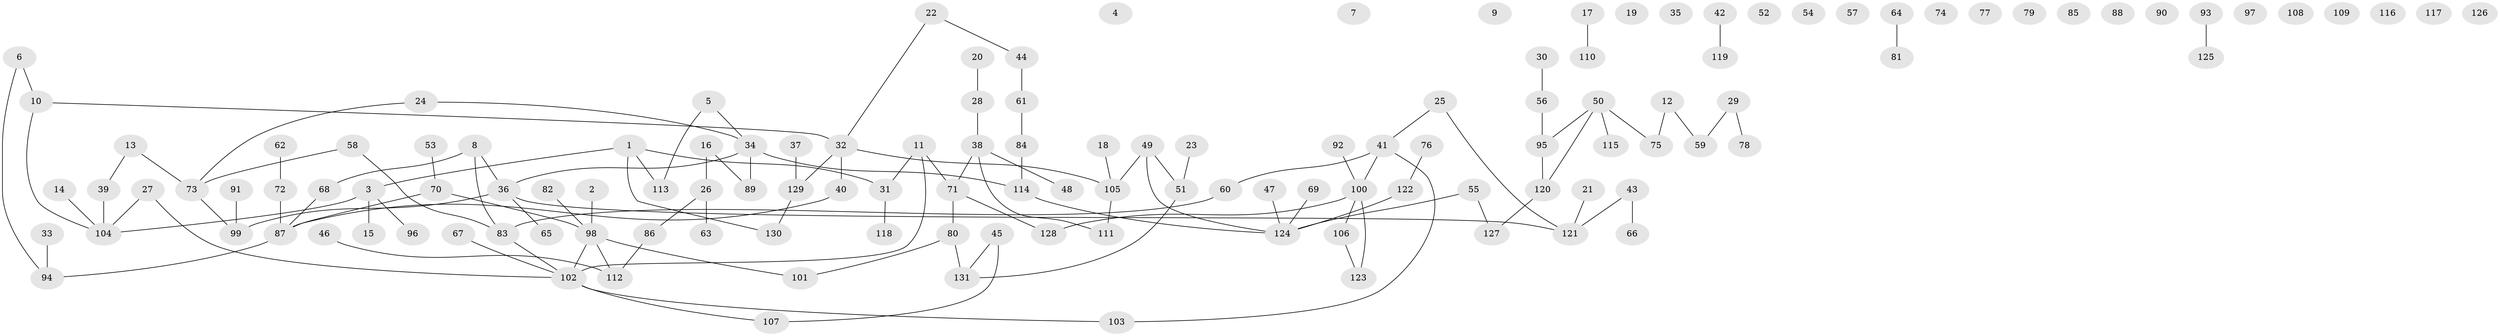 // coarse degree distribution, {0: 0.46153846153846156, 1: 0.3076923076923077, 3: 0.057692307692307696, 4: 0.057692307692307696, 7: 0.057692307692307696, 2: 0.057692307692307696}
// Generated by graph-tools (version 1.1) at 2025/43/03/04/25 21:43:23]
// undirected, 131 vertices, 127 edges
graph export_dot {
graph [start="1"]
  node [color=gray90,style=filled];
  1;
  2;
  3;
  4;
  5;
  6;
  7;
  8;
  9;
  10;
  11;
  12;
  13;
  14;
  15;
  16;
  17;
  18;
  19;
  20;
  21;
  22;
  23;
  24;
  25;
  26;
  27;
  28;
  29;
  30;
  31;
  32;
  33;
  34;
  35;
  36;
  37;
  38;
  39;
  40;
  41;
  42;
  43;
  44;
  45;
  46;
  47;
  48;
  49;
  50;
  51;
  52;
  53;
  54;
  55;
  56;
  57;
  58;
  59;
  60;
  61;
  62;
  63;
  64;
  65;
  66;
  67;
  68;
  69;
  70;
  71;
  72;
  73;
  74;
  75;
  76;
  77;
  78;
  79;
  80;
  81;
  82;
  83;
  84;
  85;
  86;
  87;
  88;
  89;
  90;
  91;
  92;
  93;
  94;
  95;
  96;
  97;
  98;
  99;
  100;
  101;
  102;
  103;
  104;
  105;
  106;
  107;
  108;
  109;
  110;
  111;
  112;
  113;
  114;
  115;
  116;
  117;
  118;
  119;
  120;
  121;
  122;
  123;
  124;
  125;
  126;
  127;
  128;
  129;
  130;
  131;
  1 -- 3;
  1 -- 31;
  1 -- 113;
  1 -- 130;
  2 -- 98;
  3 -- 15;
  3 -- 96;
  3 -- 104;
  5 -- 34;
  5 -- 113;
  6 -- 10;
  6 -- 94;
  8 -- 36;
  8 -- 68;
  8 -- 83;
  10 -- 32;
  10 -- 104;
  11 -- 31;
  11 -- 71;
  11 -- 102;
  12 -- 59;
  12 -- 75;
  13 -- 39;
  13 -- 73;
  14 -- 104;
  16 -- 26;
  16 -- 89;
  17 -- 110;
  18 -- 105;
  20 -- 28;
  21 -- 121;
  22 -- 32;
  22 -- 44;
  23 -- 51;
  24 -- 34;
  24 -- 73;
  25 -- 41;
  25 -- 121;
  26 -- 63;
  26 -- 86;
  27 -- 102;
  27 -- 104;
  28 -- 38;
  29 -- 59;
  29 -- 78;
  30 -- 56;
  31 -- 118;
  32 -- 40;
  32 -- 105;
  32 -- 129;
  33 -- 94;
  34 -- 36;
  34 -- 89;
  34 -- 114;
  36 -- 65;
  36 -- 99;
  36 -- 121;
  37 -- 129;
  38 -- 48;
  38 -- 71;
  38 -- 111;
  39 -- 104;
  40 -- 87;
  41 -- 60;
  41 -- 100;
  41 -- 103;
  42 -- 119;
  43 -- 66;
  43 -- 121;
  44 -- 61;
  45 -- 107;
  45 -- 131;
  46 -- 112;
  47 -- 124;
  49 -- 51;
  49 -- 105;
  49 -- 124;
  50 -- 75;
  50 -- 95;
  50 -- 115;
  50 -- 120;
  51 -- 131;
  53 -- 70;
  55 -- 124;
  55 -- 127;
  56 -- 95;
  58 -- 73;
  58 -- 83;
  60 -- 83;
  61 -- 84;
  62 -- 72;
  64 -- 81;
  67 -- 102;
  68 -- 87;
  69 -- 124;
  70 -- 87;
  70 -- 98;
  71 -- 80;
  71 -- 128;
  72 -- 87;
  73 -- 99;
  76 -- 122;
  80 -- 101;
  80 -- 131;
  82 -- 98;
  83 -- 102;
  84 -- 114;
  86 -- 112;
  87 -- 94;
  91 -- 99;
  92 -- 100;
  93 -- 125;
  95 -- 120;
  98 -- 101;
  98 -- 102;
  98 -- 112;
  100 -- 106;
  100 -- 123;
  100 -- 128;
  102 -- 103;
  102 -- 107;
  105 -- 111;
  106 -- 123;
  114 -- 124;
  120 -- 127;
  122 -- 124;
  129 -- 130;
}
